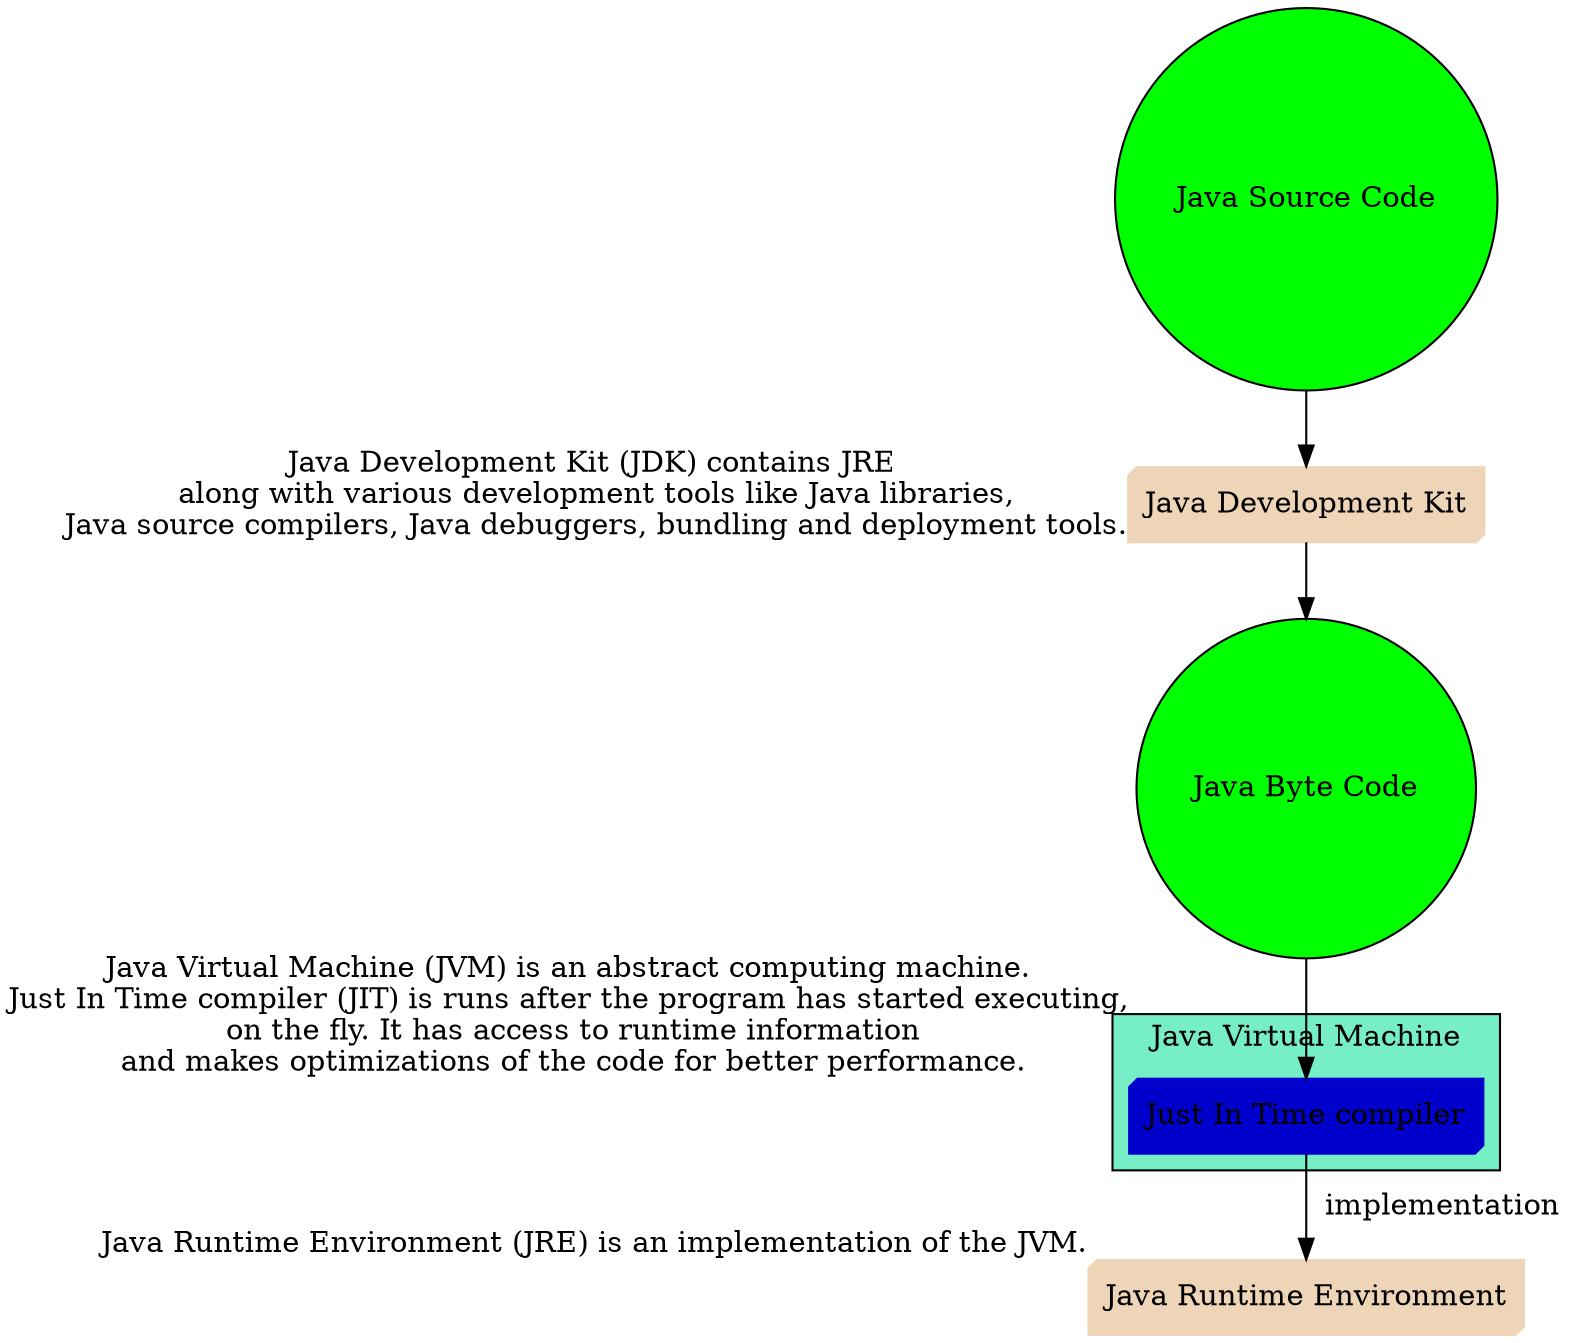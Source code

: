 digraph G {
    subgraph green_circle{
		node[style = filled; fillcolor = green; shape = circle; fontsize = 14]
		jsc;jbc;
    }
    subgraph siver_box{
        node[shape = box3d style=filled color=bisque2]
        JDK;JRE;JIT;
    }
    subgraph clusterJVM {
        label = "Java Virtual Machine";
        style=filled;
        fillcolor = aquamarine2
        JIT;
    }

    // JVM [label = "Java Virtual Machine"]
    JRE [label = "Java Runtime Environment" xlabel="Java Runtime Environment (JRE) is an implementation of the JVM."]
    JIT [label = "Just In Time compiler"
         style=filled
         color=blue3
         xlabel="Java Virtual Machine (JVM) is an abstract computing machine.\nJust In Time compiler (JIT) is runs after the program has started executing,\n on the fly. It has access to runtime information\n and makes optimizations of the code for better performance."
         ]
    JDK [label = "Java Development Kit" xlabel="Java Development Kit (JDK) contains JRE\n along with various development tools like Java libraries,\n Java source compilers, Java debuggers, bundling and deployment tools."]
    jsc [label = "Java Source Code"]
    jbc [label = "Java Byte Code"]
    jsc -> JDK
    JDK -> jbc
    jbc -> JIT
    JIT -> JRE [label = "  implementation"]
}



